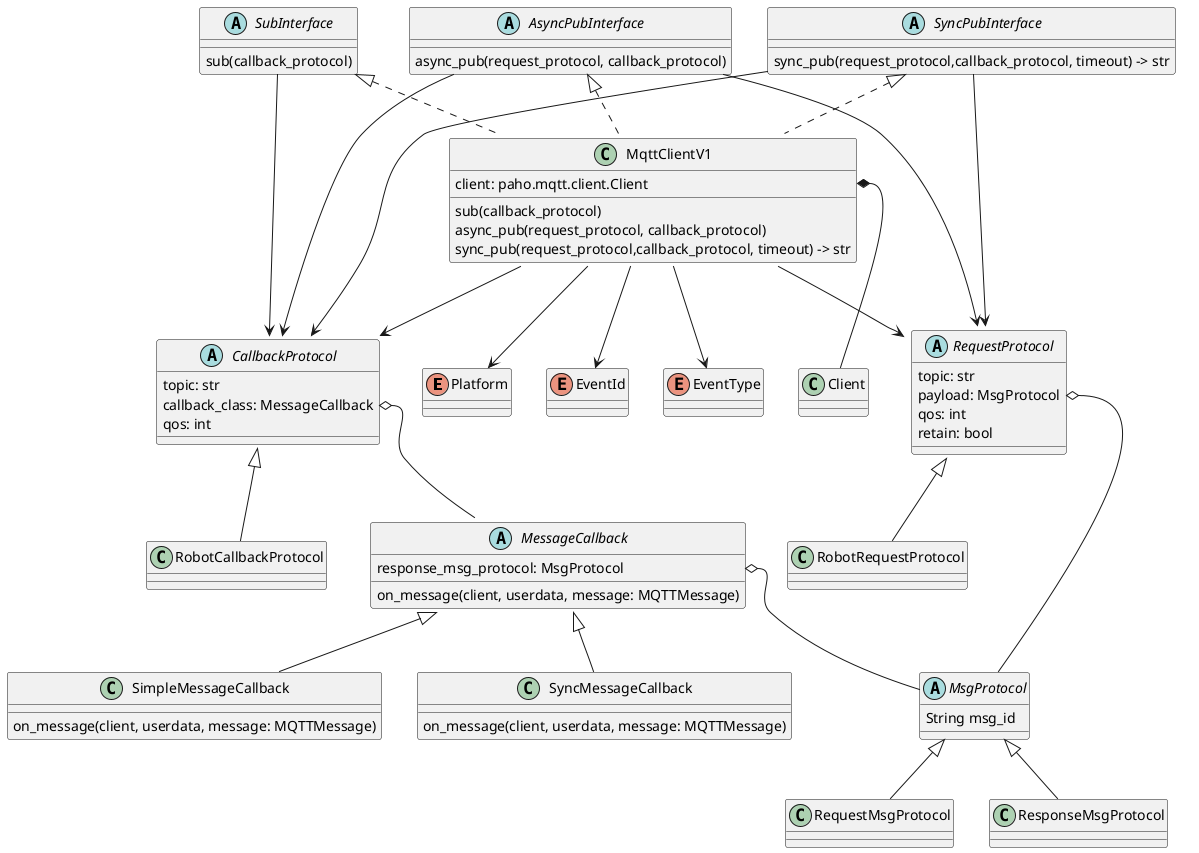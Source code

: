 @startuml
'https://plantuml.com/class-diagram
'枚举
enum Platform
enum EventId
enum EventType

'mqtt连接对象
class Client

'回调
abstract class MessageCallback{
    response_msg_protocol: MsgProtocol
    on_message(client, userdata, message: MQTTMessage)
}
MessageCallback::response_msg_protocol o-- MsgProtocol

class SimpleMessageCallback extends MessageCallback{
    on_message(client, userdata, message: MQTTMessage)
}

class SyncMessageCallback extends MessageCallback{
    on_message(client, userdata, message: MQTTMessage)
}

'消息
abstract class MsgProtocol{
    String msg_id
}

class RequestMsgProtocol extends MsgProtocol

class ResponseMsgProtocol extends MsgProtocol

'请求协议
abstract class RequestProtocol{
    topic: str
    payload: MsgProtocol
    qos: int
    retain: bool
}
class RobotRequestProtocol extends RequestProtocol

RequestProtocol::payload o-- MsgProtocol

'回调协议
abstract class CallbackProtocol{
    topic: str
    callback_class: MessageCallback
    qos: int
}
class RobotCallbackProtocol extends CallbackProtocol

CallbackProtocol::callback_class o-- MessageCallback

'订阅接口
abstract class SubInterface {
    sub(callback_protocol)
}
SubInterface --> CallbackProtocol

'异步请求接口
abstract class  AsyncPubInterface{
    async_pub(request_protocol, callback_protocol)
}
AsyncPubInterface --> RequestProtocol
AsyncPubInterface --> CallbackProtocol

'同步请求接口
abstract class SyncPubInterface {
    sync_pub(request_protocol,callback_protocol, timeout) -> str
}
SyncPubInterface --> RequestProtocol
SyncPubInterface --> CallbackProtocol

'客户端实例
class MqttClientV1 implements SubInterface, AsyncPubInterface, SyncPubInterface{
    client: paho.mqtt.client.Client
    sub(callback_protocol)
    async_pub(request_protocol, callback_protocol)
    sync_pub(request_protocol,callback_protocol, timeout) -> str
}

MqttClientV1::client *-- Client
MqttClientV1 --> Platform
MqttClientV1 --> EventId
MqttClientV1 --> EventType
MqttClientV1 --> RequestProtocol
MqttClientV1 --> CallbackProtocol


@enduml
